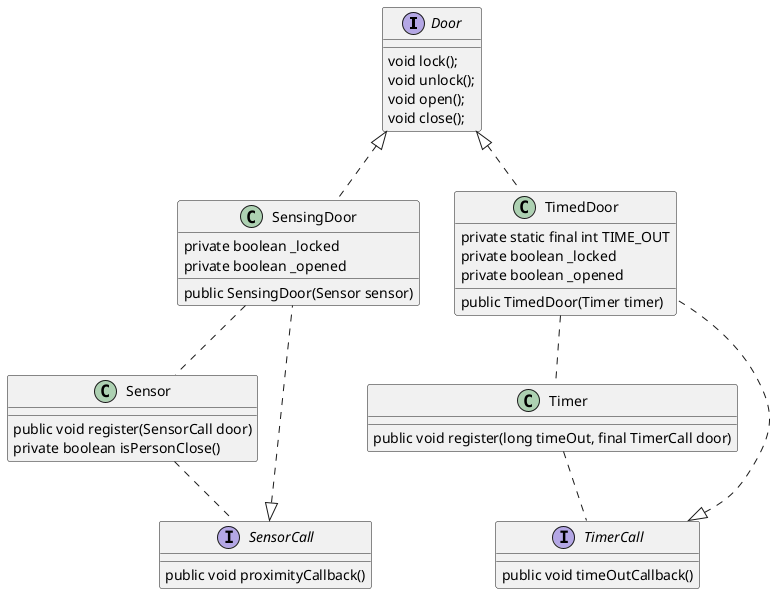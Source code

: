 @startuml

interface Door
{
    void lock();
    void unlock();
    void open();
    void close();

}

class SensingDoor implements Door, SensorCall
{
    private boolean _locked
    private boolean _opened

    public SensingDoor(Sensor sensor)
}

class Sensor
{
    public void register(SensorCall door)
    private boolean isPersonClose()
}

interface SensorCall {
    public void proximityCallback()
}

class TimedDoor implements Door, TimerCall
{
    private static final int TIME_OUT
    private boolean _locked
    private boolean _opened

    public TimedDoor(Timer timer)
}

class Timer
{
    public void register(long timeOut, final TimerCall door)
}

interface TimerCall {
    public void timeOutCallback()
}

TimedDoor -. Timer
SensingDoor -. Sensor
Sensor -. SensorCall
Timer -. TimerCall

@enduml